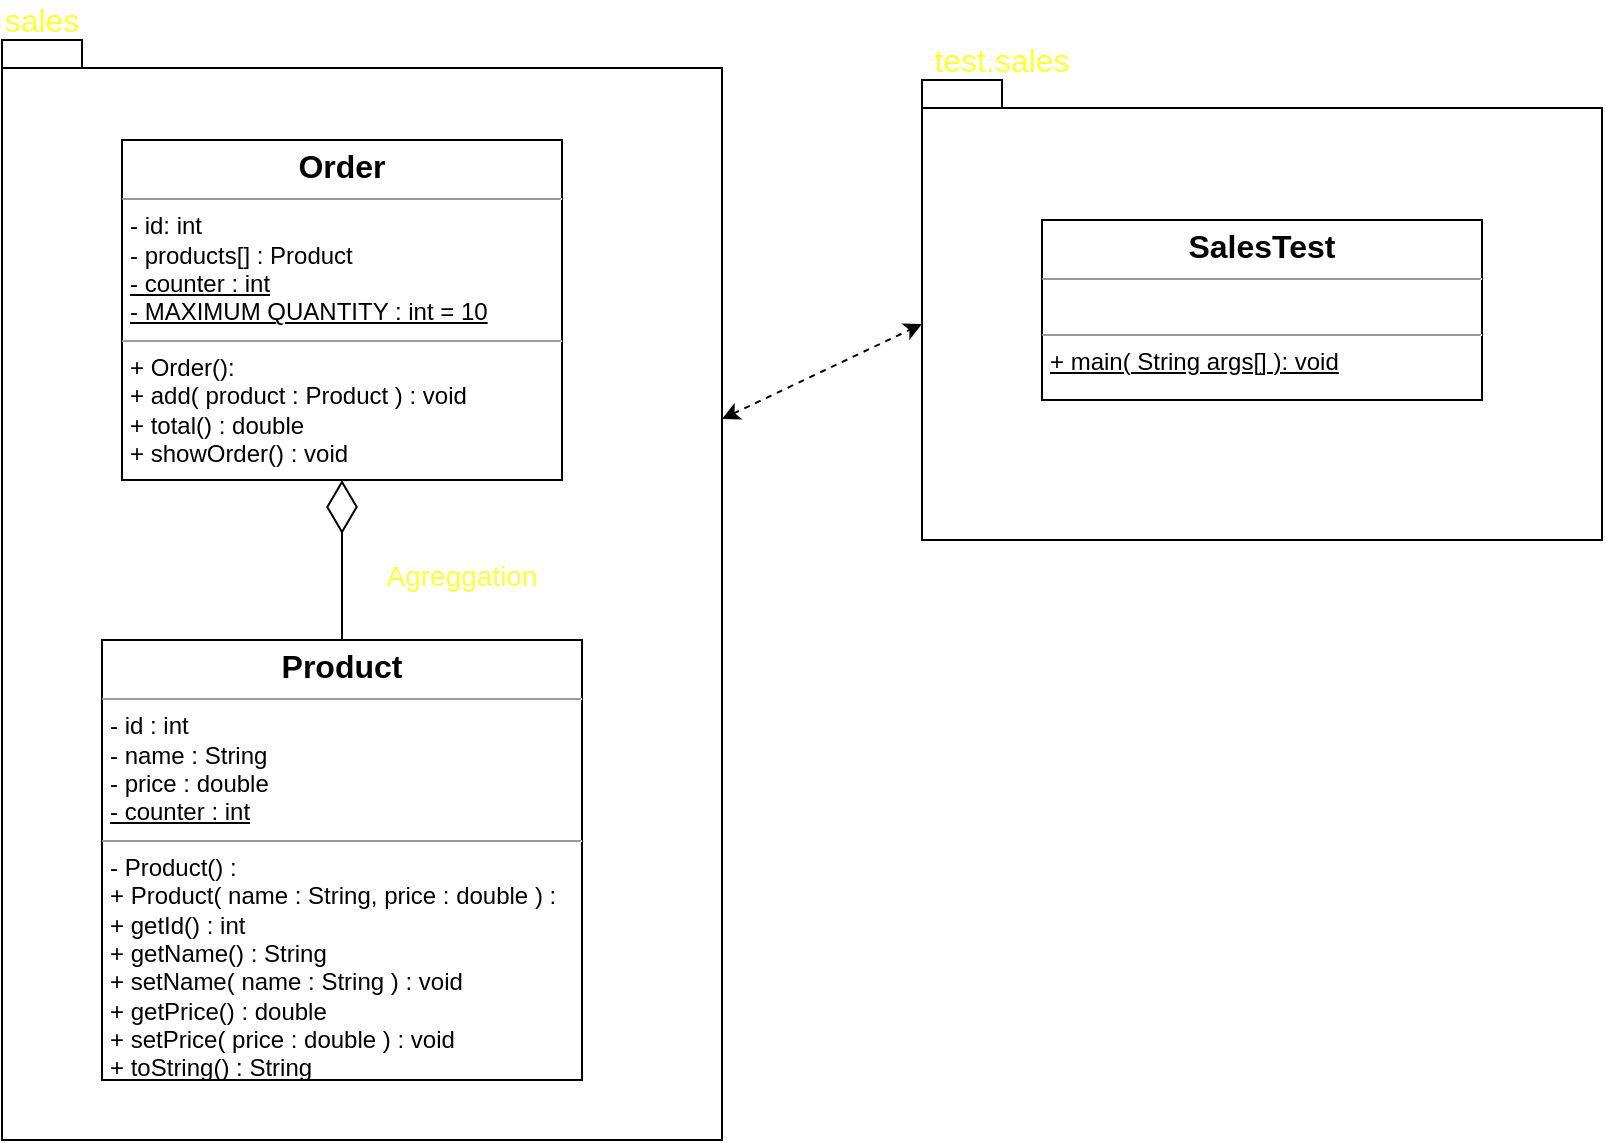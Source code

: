 <mxfile>
    <diagram id="bMeoE0BRmkHT3rBY-te9" name="Diagram Class">
        <mxGraphModel dx="1100" dy="457" grid="1" gridSize="10" guides="1" tooltips="1" connect="1" arrows="1" fold="1" page="1" pageScale="1" pageWidth="850" pageHeight="1100" math="0" shadow="0">
            <root>
                <mxCell id="0"/>
                <mxCell id="1" parent="0"/>
                <mxCell id="2" value="" style="shape=folder;fontStyle=1;spacingTop=10;tabWidth=40;tabHeight=14;tabPosition=left;html=1;" vertex="1" parent="1">
                    <mxGeometry x="25" y="70" width="360" height="550" as="geometry"/>
                </mxCell>
                <mxCell id="7" value="&lt;p style=&quot;margin: 0px ; margin-top: 4px ; text-align: center&quot;&gt;&lt;b&gt;&lt;font style=&quot;font-size: 16px&quot;&gt;Order&lt;/font&gt;&lt;/b&gt;&lt;/p&gt;&lt;hr size=&quot;1&quot;&gt;&lt;p style=&quot;margin: 0px ; margin-left: 4px&quot;&gt;- id: int&lt;/p&gt;&lt;p style=&quot;margin: 0px ; margin-left: 4px&quot;&gt;- products[] : Product&lt;/p&gt;&lt;p style=&quot;margin: 0px ; margin-left: 4px&quot;&gt;&lt;u&gt;- counter : int&lt;/u&gt;&lt;/p&gt;&lt;p style=&quot;margin: 0px ; margin-left: 4px&quot;&gt;&lt;u&gt;- MAXIMUM QUANTITY : int = 10&lt;/u&gt;&lt;/p&gt;&lt;hr size=&quot;1&quot;&gt;&lt;p style=&quot;margin: 0px ; margin-left: 4px&quot;&gt;+ Order():&lt;/p&gt;&lt;p style=&quot;margin: 0px ; margin-left: 4px&quot;&gt;+ add( product : Product ) : void&amp;nbsp;&lt;/p&gt;&lt;p style=&quot;margin: 0px ; margin-left: 4px&quot;&gt;+ total() : double&lt;/p&gt;&lt;p style=&quot;margin: 0px ; margin-left: 4px&quot;&gt;+ showOrder() : void&lt;/p&gt;" style="verticalAlign=top;align=left;overflow=fill;fontSize=12;fontFamily=Helvetica;html=1;" vertex="1" parent="1">
                    <mxGeometry x="85" y="120" width="220" height="170" as="geometry"/>
                </mxCell>
                <mxCell id="8" value="test.ventas" style="shape=folder;fontStyle=1;spacingTop=10;tabWidth=40;tabHeight=14;tabPosition=left;html=1;" vertex="1" parent="1">
                    <mxGeometry x="485" y="90" width="340" height="230" as="geometry"/>
                </mxCell>
                <mxCell id="9" value="&lt;p style=&quot;margin: 0px ; margin-top: 4px ; text-align: center&quot;&gt;&lt;span style=&quot;font-size: 16px&quot;&gt;&lt;b&gt;SalesTest&lt;/b&gt;&lt;/span&gt;&lt;/p&gt;&lt;hr size=&quot;1&quot;&gt;&lt;p style=&quot;margin: 0px ; margin-left: 4px&quot;&gt;&lt;br&gt;&lt;/p&gt;&lt;hr size=&quot;1&quot;&gt;&lt;p style=&quot;margin: 0px ; margin-left: 4px&quot;&gt;&lt;u&gt;+ main( String args[] ): void&lt;/u&gt;&lt;br&gt;&lt;/p&gt;" style="verticalAlign=top;align=left;overflow=fill;fontSize=12;fontFamily=Helvetica;html=1;" vertex="1" parent="1">
                    <mxGeometry x="545" y="160" width="220" height="90" as="geometry"/>
                </mxCell>
                <mxCell id="17" value="" style="endArrow=classic;dashed=1;html=1;entryX=0;entryY=0;entryDx=0;entryDy=122;entryPerimeter=0;strokeWidth=1;startArrow=classic;startFill=1;endFill=1;" edge="1" parent="1" source="2" target="8">
                    <mxGeometry width="50" height="50" relative="1" as="geometry">
                        <mxPoint x="385" y="460" as="sourcePoint"/>
                        <mxPoint x="435" y="410" as="targetPoint"/>
                    </mxGeometry>
                </mxCell>
                <mxCell id="18" value="test.sales" style="text;html=1;strokeColor=none;fillColor=none;align=center;verticalAlign=middle;whiteSpace=wrap;rounded=0;fontSize=16;fontColor=#FFFF33;" vertex="1" parent="1">
                    <mxGeometry x="505" y="70" width="40" height="20" as="geometry"/>
                </mxCell>
                <mxCell id="20" value="sales" style="text;html=1;strokeColor=none;fillColor=none;align=center;verticalAlign=middle;whiteSpace=wrap;rounded=0;fontSize=16;fontColor=#FFFF33;" vertex="1" parent="1">
                    <mxGeometry x="25" y="50" width="40" height="20" as="geometry"/>
                </mxCell>
                <mxCell id="21" value="&lt;p style=&quot;margin: 0px ; margin-top: 4px ; text-align: center&quot;&gt;&lt;b&gt;&lt;font style=&quot;font-size: 16px&quot;&gt;Product&lt;/font&gt;&lt;/b&gt;&lt;/p&gt;&lt;hr size=&quot;1&quot;&gt;&lt;p style=&quot;margin: 0px ; margin-left: 4px&quot;&gt;- id : int&lt;/p&gt;&lt;p style=&quot;margin: 0px ; margin-left: 4px&quot;&gt;- name : String&lt;/p&gt;&lt;p style=&quot;margin: 0px ; margin-left: 4px&quot;&gt;- price : double&lt;/p&gt;&lt;p style=&quot;margin: 0px ; margin-left: 4px&quot;&gt;&lt;u&gt;- counter : int&lt;/u&gt;&lt;/p&gt;&lt;hr size=&quot;1&quot;&gt;&lt;p style=&quot;margin: 0px ; margin-left: 4px&quot;&gt;- Product() :&lt;/p&gt;&lt;p style=&quot;margin: 0px ; margin-left: 4px&quot;&gt;+ Product( name : String, price : double ) :&lt;/p&gt;&lt;p style=&quot;margin: 0px ; margin-left: 4px&quot;&gt;+ getId() : int&lt;/p&gt;&lt;p style=&quot;margin: 0px ; margin-left: 4px&quot;&gt;+ getName() : String&lt;/p&gt;&lt;p style=&quot;margin: 0px ; margin-left: 4px&quot;&gt;+ setName( name : String ) : void&lt;/p&gt;&lt;p style=&quot;margin: 0px ; margin-left: 4px&quot;&gt;+ getPrice() : double&lt;/p&gt;&lt;p style=&quot;margin: 0px ; margin-left: 4px&quot;&gt;+ setPrice( price : double ) : void&lt;/p&gt;&lt;p style=&quot;margin: 0px ; margin-left: 4px&quot;&gt;+ toString() : String&lt;/p&gt;&lt;p style=&quot;margin: 0px ; margin-left: 4px&quot;&gt;&amp;nbsp;&lt;/p&gt;" style="verticalAlign=top;align=left;overflow=fill;fontSize=12;fontFamily=Helvetica;html=1;" vertex="1" parent="1">
                    <mxGeometry x="75" y="370" width="240" height="220" as="geometry"/>
                </mxCell>
                <mxCell id="22" value="" style="endArrow=diamondThin;endFill=0;endSize=24;html=1;fontSize=16;fontColor=#FFFF33;strokeWidth=1;exitX=0.5;exitY=0;exitDx=0;exitDy=0;" edge="1" parent="1" source="21" target="7">
                    <mxGeometry width="160" relative="1" as="geometry">
                        <mxPoint x="325" y="330" as="sourcePoint"/>
                        <mxPoint x="485" y="330" as="targetPoint"/>
                    </mxGeometry>
                </mxCell>
                <mxCell id="24" value="Agreggation" style="text;align=center;fontStyle=0;verticalAlign=middle;spacingLeft=3;spacingRight=3;strokeColor=none;rotatable=0;points=[[0,0.5],[1,0.5]];portConstraint=eastwest;fontSize=14;fontColor=#FFFF33;" vertex="1" parent="1">
                    <mxGeometry x="215" y="324" width="80" height="26" as="geometry"/>
                </mxCell>
            </root>
        </mxGraphModel>
    </diagram>
</mxfile>